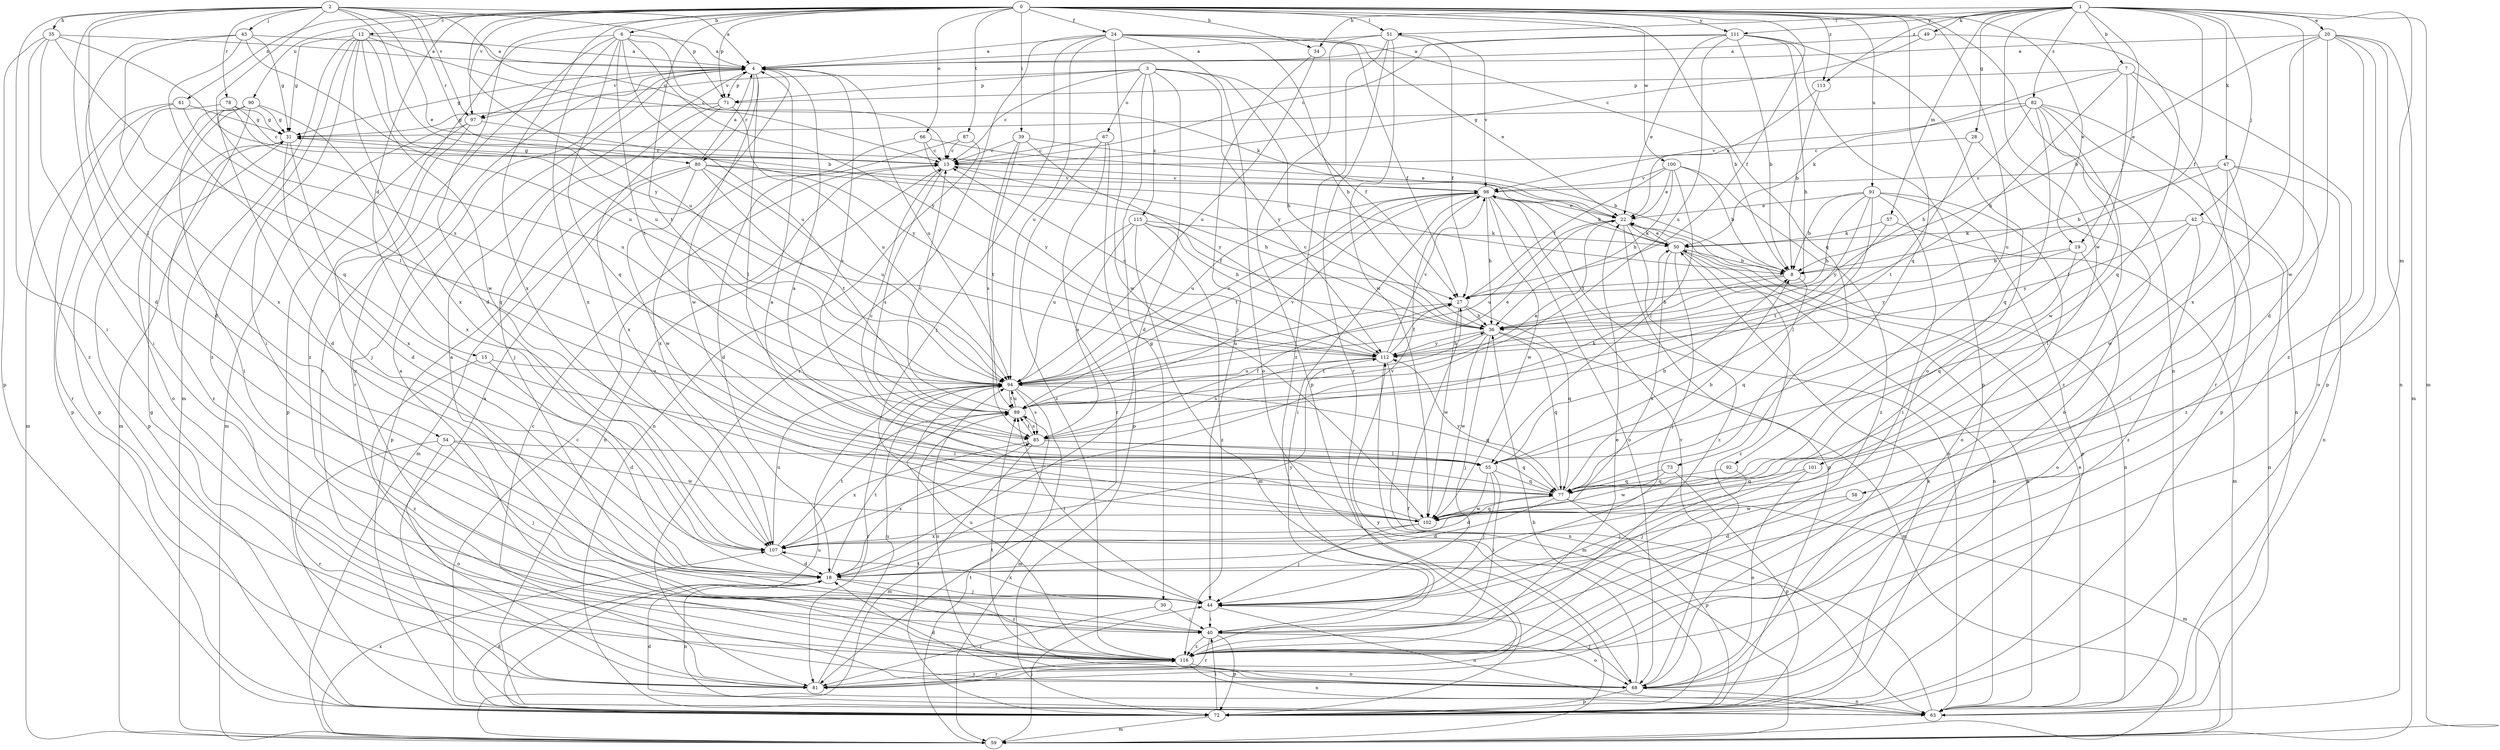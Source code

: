 strict digraph  {
0;
1;
2;
3;
4;
6;
7;
8;
12;
13;
15;
18;
19;
20;
22;
24;
27;
28;
30;
31;
34;
35;
36;
39;
40;
42;
43;
44;
47;
49;
50;
51;
54;
55;
57;
58;
59;
61;
63;
66;
67;
68;
71;
72;
73;
77;
78;
80;
81;
82;
85;
87;
89;
90;
91;
92;
94;
97;
98;
100;
101;
102;
107;
111;
112;
113;
115;
116;
0 -> 6  [label=b];
0 -> 12  [label=c];
0 -> 15  [label=d];
0 -> 18  [label=d];
0 -> 19  [label=e];
0 -> 24  [label=f];
0 -> 27  [label=f];
0 -> 34  [label=h];
0 -> 39  [label=i];
0 -> 51  [label=l];
0 -> 61  [label=n];
0 -> 63  [label=n];
0 -> 66  [label=o];
0 -> 71  [label=p];
0 -> 73  [label=q];
0 -> 77  [label=q];
0 -> 87  [label=t];
0 -> 89  [label=t];
0 -> 90  [label=u];
0 -> 91  [label=u];
0 -> 92  [label=u];
0 -> 94  [label=u];
0 -> 97  [label=v];
0 -> 100  [label=w];
0 -> 107  [label=x];
0 -> 111  [label=y];
0 -> 113  [label=z];
1 -> 7  [label=b];
1 -> 19  [label=e];
1 -> 20  [label=e];
1 -> 27  [label=f];
1 -> 28  [label=g];
1 -> 34  [label=h];
1 -> 42  [label=j];
1 -> 47  [label=k];
1 -> 49  [label=k];
1 -> 51  [label=l];
1 -> 57  [label=m];
1 -> 58  [label=m];
1 -> 59  [label=m];
1 -> 82  [label=s];
1 -> 101  [label=w];
1 -> 102  [label=w];
1 -> 111  [label=y];
1 -> 113  [label=z];
2 -> 4  [label=a];
2 -> 13  [label=c];
2 -> 18  [label=d];
2 -> 22  [label=e];
2 -> 35  [label=h];
2 -> 40  [label=i];
2 -> 43  [label=j];
2 -> 54  [label=l];
2 -> 71  [label=p];
2 -> 78  [label=r];
2 -> 80  [label=r];
2 -> 85  [label=s];
2 -> 97  [label=v];
2 -> 112  [label=y];
3 -> 13  [label=c];
3 -> 18  [label=d];
3 -> 27  [label=f];
3 -> 30  [label=g];
3 -> 36  [label=h];
3 -> 67  [label=o];
3 -> 71  [label=p];
3 -> 97  [label=v];
3 -> 112  [label=y];
3 -> 115  [label=z];
4 -> 31  [label=g];
4 -> 55  [label=l];
4 -> 71  [label=p];
4 -> 80  [label=r];
4 -> 81  [label=r];
4 -> 85  [label=s];
4 -> 94  [label=u];
4 -> 97  [label=v];
4 -> 102  [label=w];
4 -> 116  [label=z];
6 -> 4  [label=a];
6 -> 50  [label=k];
6 -> 77  [label=q];
6 -> 81  [label=r];
6 -> 89  [label=t];
6 -> 94  [label=u];
6 -> 107  [label=x];
6 -> 112  [label=y];
6 -> 116  [label=z];
7 -> 36  [label=h];
7 -> 50  [label=k];
7 -> 55  [label=l];
7 -> 68  [label=o];
7 -> 71  [label=p];
7 -> 81  [label=r];
8 -> 27  [label=f];
8 -> 36  [label=h];
8 -> 77  [label=q];
12 -> 4  [label=a];
12 -> 13  [label=c];
12 -> 31  [label=g];
12 -> 40  [label=i];
12 -> 59  [label=m];
12 -> 94  [label=u];
12 -> 102  [label=w];
12 -> 107  [label=x];
12 -> 116  [label=z];
13 -> 31  [label=g];
13 -> 63  [label=n];
13 -> 85  [label=s];
13 -> 98  [label=v];
15 -> 18  [label=d];
15 -> 94  [label=u];
15 -> 116  [label=z];
18 -> 44  [label=j];
18 -> 63  [label=n];
18 -> 85  [label=s];
18 -> 89  [label=t];
18 -> 112  [label=y];
18 -> 116  [label=z];
19 -> 8  [label=b];
19 -> 68  [label=o];
19 -> 77  [label=q];
19 -> 112  [label=y];
20 -> 4  [label=a];
20 -> 8  [label=b];
20 -> 18  [label=d];
20 -> 59  [label=m];
20 -> 63  [label=n];
20 -> 72  [label=p];
20 -> 107  [label=x];
20 -> 116  [label=z];
22 -> 50  [label=k];
22 -> 63  [label=n];
22 -> 72  [label=p];
22 -> 94  [label=u];
22 -> 116  [label=z];
24 -> 4  [label=a];
24 -> 8  [label=b];
24 -> 22  [label=e];
24 -> 27  [label=f];
24 -> 36  [label=h];
24 -> 44  [label=j];
24 -> 68  [label=o];
24 -> 81  [label=r];
24 -> 94  [label=u];
24 -> 102  [label=w];
27 -> 36  [label=h];
27 -> 77  [label=q];
27 -> 94  [label=u];
27 -> 102  [label=w];
28 -> 13  [label=c];
28 -> 68  [label=o];
28 -> 89  [label=t];
30 -> 40  [label=i];
30 -> 81  [label=r];
31 -> 13  [label=c];
31 -> 18  [label=d];
31 -> 72  [label=p];
31 -> 107  [label=x];
31 -> 116  [label=z];
34 -> 44  [label=j];
34 -> 94  [label=u];
35 -> 4  [label=a];
35 -> 8  [label=b];
35 -> 40  [label=i];
35 -> 55  [label=l];
35 -> 72  [label=p];
35 -> 116  [label=z];
36 -> 13  [label=c];
36 -> 44  [label=j];
36 -> 59  [label=m];
36 -> 77  [label=q];
36 -> 89  [label=t];
36 -> 102  [label=w];
36 -> 112  [label=y];
39 -> 8  [label=b];
39 -> 13  [label=c];
39 -> 85  [label=s];
39 -> 89  [label=t];
39 -> 112  [label=y];
40 -> 4  [label=a];
40 -> 68  [label=o];
40 -> 72  [label=p];
40 -> 81  [label=r];
40 -> 116  [label=z];
42 -> 50  [label=k];
42 -> 55  [label=l];
42 -> 63  [label=n];
42 -> 112  [label=y];
42 -> 116  [label=z];
43 -> 4  [label=a];
43 -> 18  [label=d];
43 -> 31  [label=g];
43 -> 77  [label=q];
43 -> 94  [label=u];
43 -> 107  [label=x];
44 -> 40  [label=i];
44 -> 63  [label=n];
44 -> 89  [label=t];
44 -> 107  [label=x];
47 -> 8  [label=b];
47 -> 40  [label=i];
47 -> 63  [label=n];
47 -> 98  [label=v];
47 -> 102  [label=w];
47 -> 116  [label=z];
49 -> 4  [label=a];
49 -> 13  [label=c];
49 -> 77  [label=q];
50 -> 8  [label=b];
50 -> 22  [label=e];
50 -> 44  [label=j];
50 -> 63  [label=n];
50 -> 107  [label=x];
50 -> 116  [label=z];
51 -> 4  [label=a];
51 -> 27  [label=f];
51 -> 72  [label=p];
51 -> 81  [label=r];
51 -> 98  [label=v];
51 -> 102  [label=w];
51 -> 116  [label=z];
54 -> 44  [label=j];
54 -> 55  [label=l];
54 -> 68  [label=o];
54 -> 81  [label=r];
54 -> 102  [label=w];
55 -> 8  [label=b];
55 -> 13  [label=c];
55 -> 18  [label=d];
55 -> 40  [label=i];
55 -> 44  [label=j];
55 -> 77  [label=q];
57 -> 50  [label=k];
57 -> 59  [label=m];
57 -> 89  [label=t];
58 -> 18  [label=d];
58 -> 102  [label=w];
59 -> 44  [label=j];
59 -> 89  [label=t];
59 -> 107  [label=x];
61 -> 31  [label=g];
61 -> 59  [label=m];
61 -> 72  [label=p];
61 -> 77  [label=q];
63 -> 4  [label=a];
63 -> 18  [label=d];
63 -> 22  [label=e];
63 -> 27  [label=f];
63 -> 50  [label=k];
66 -> 13  [label=c];
66 -> 22  [label=e];
66 -> 107  [label=x];
66 -> 112  [label=y];
67 -> 13  [label=c];
67 -> 72  [label=p];
67 -> 81  [label=r];
67 -> 116  [label=z];
68 -> 18  [label=d];
68 -> 44  [label=j];
68 -> 63  [label=n];
68 -> 72  [label=p];
68 -> 89  [label=t];
68 -> 94  [label=u];
68 -> 98  [label=v];
68 -> 112  [label=y];
71 -> 31  [label=g];
71 -> 44  [label=j];
71 -> 94  [label=u];
71 -> 107  [label=x];
72 -> 13  [label=c];
72 -> 18  [label=d];
72 -> 36  [label=h];
72 -> 40  [label=i];
72 -> 50  [label=k];
72 -> 59  [label=m];
72 -> 89  [label=t];
72 -> 94  [label=u];
73 -> 72  [label=p];
73 -> 77  [label=q];
73 -> 102  [label=w];
77 -> 4  [label=a];
77 -> 8  [label=b];
77 -> 18  [label=d];
77 -> 59  [label=m];
77 -> 72  [label=p];
77 -> 102  [label=w];
77 -> 112  [label=y];
78 -> 13  [label=c];
78 -> 31  [label=g];
78 -> 81  [label=r];
78 -> 94  [label=u];
80 -> 4  [label=a];
80 -> 36  [label=h];
80 -> 59  [label=m];
80 -> 72  [label=p];
80 -> 89  [label=t];
80 -> 94  [label=u];
80 -> 98  [label=v];
80 -> 102  [label=w];
81 -> 13  [label=c];
81 -> 31  [label=g];
81 -> 94  [label=u];
81 -> 116  [label=z];
82 -> 31  [label=g];
82 -> 36  [label=h];
82 -> 63  [label=n];
82 -> 72  [label=p];
82 -> 77  [label=q];
82 -> 98  [label=v];
82 -> 102  [label=w];
82 -> 116  [label=z];
85 -> 27  [label=f];
85 -> 50  [label=k];
85 -> 55  [label=l];
85 -> 59  [label=m];
85 -> 77  [label=q];
85 -> 89  [label=t];
85 -> 107  [label=x];
87 -> 13  [label=c];
87 -> 18  [label=d];
87 -> 63  [label=n];
89 -> 13  [label=c];
89 -> 22  [label=e];
89 -> 85  [label=s];
89 -> 94  [label=u];
89 -> 98  [label=v];
90 -> 18  [label=d];
90 -> 31  [label=g];
90 -> 40  [label=i];
90 -> 59  [label=m];
90 -> 68  [label=o];
90 -> 72  [label=p];
90 -> 107  [label=x];
91 -> 8  [label=b];
91 -> 22  [label=e];
91 -> 36  [label=h];
91 -> 40  [label=i];
91 -> 55  [label=l];
91 -> 68  [label=o];
91 -> 72  [label=p];
91 -> 112  [label=y];
92 -> 44  [label=j];
92 -> 77  [label=q];
94 -> 22  [label=e];
94 -> 59  [label=m];
94 -> 77  [label=q];
94 -> 81  [label=r];
94 -> 85  [label=s];
94 -> 89  [label=t];
94 -> 98  [label=v];
97 -> 44  [label=j];
97 -> 59  [label=m];
97 -> 72  [label=p];
97 -> 112  [label=y];
98 -> 22  [label=e];
98 -> 36  [label=h];
98 -> 40  [label=i];
98 -> 50  [label=k];
98 -> 63  [label=n];
98 -> 68  [label=o];
98 -> 89  [label=t];
98 -> 94  [label=u];
98 -> 102  [label=w];
100 -> 8  [label=b];
100 -> 22  [label=e];
100 -> 27  [label=f];
100 -> 36  [label=h];
100 -> 55  [label=l];
100 -> 98  [label=v];
100 -> 116  [label=z];
101 -> 44  [label=j];
101 -> 68  [label=o];
101 -> 77  [label=q];
102 -> 4  [label=a];
102 -> 44  [label=j];
102 -> 77  [label=q];
102 -> 107  [label=x];
107 -> 18  [label=d];
107 -> 89  [label=t];
107 -> 94  [label=u];
107 -> 98  [label=v];
111 -> 4  [label=a];
111 -> 8  [label=b];
111 -> 13  [label=c];
111 -> 22  [label=e];
111 -> 36  [label=h];
111 -> 68  [label=o];
111 -> 72  [label=p];
111 -> 94  [label=u];
112 -> 13  [label=c];
112 -> 27  [label=f];
112 -> 36  [label=h];
112 -> 59  [label=m];
112 -> 63  [label=n];
112 -> 85  [label=s];
112 -> 94  [label=u];
112 -> 98  [label=v];
113 -> 8  [label=b];
113 -> 22  [label=e];
115 -> 27  [label=f];
115 -> 36  [label=h];
115 -> 50  [label=k];
115 -> 59  [label=m];
115 -> 85  [label=s];
115 -> 94  [label=u];
115 -> 116  [label=z];
116 -> 4  [label=a];
116 -> 22  [label=e];
116 -> 63  [label=n];
116 -> 68  [label=o];
116 -> 81  [label=r];
116 -> 94  [label=u];
}
